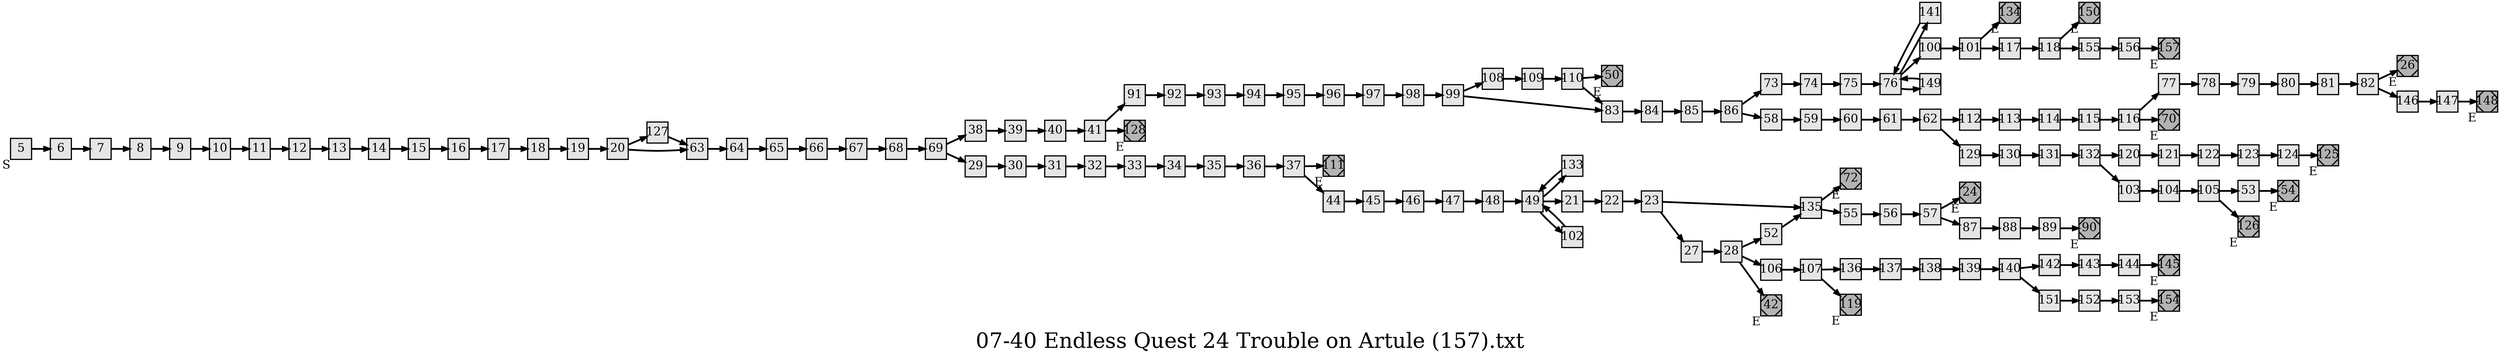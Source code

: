 digraph g{
  graph [ label="07-40 Endless Quest 24 Trouble on Artule (157).txt" rankdir=LR, ordering=out, fontsize=36, nodesep="0.35", ranksep="0.45"];
  node  [shape=rect, penwidth=2, fontsize=20, style=filled, fillcolor=grey90, margin="0,0", labelfloat=true, regular=true, fixedsize=true];
  edge  [labelfloat=true, penwidth=3, fontsize=12];

  5	[ xlabel="S" ];
  5 -> 6;
  6 -> 7;
  7 -> 8;
  8 -> 9;
  9 -> 10;
  10 -> 11;
  11 -> 12;
  12 -> 13;
  13 -> 14;
  14 -> 15;
  15 -> 16;
  16 -> 17;
  17 -> 18;
  18 -> 19;
  19 -> 20;
  20 -> 127;
  20 -> 63;
  21 -> 22;
  22 -> 23;
  23 -> 135;
  23 -> 27;
  24	[ xlabel="E", shape=Msquare, fontsize=20, fillcolor=grey70 ];
  26	[ xlabel="E", shape=Msquare, fontsize=20, fillcolor=grey70 ];
  27 -> 28;
  28 -> 52;
  28 -> 106;
  28 -> 42;
  29 -> 30;
  30 -> 31;
  31 -> 32;
  32 -> 33;
  33 -> 34;
  34 -> 35;
  35 -> 36;
  36 -> 37;
  37 -> 111;
  37 -> 44;
  38 -> 39;
  39 -> 40;
  40 -> 41;
  41 -> 91;
  41 -> 128;
  42	[ xlabel="E", shape=Msquare, fontsize=20, fillcolor=grey70 ];
  44 -> 45;
  45 -> 46;
  46 -> 47;
  47 -> 48;
  48 -> 49;
  49 -> 133;
  49 -> 21;
  49 -> 102;
  50	[ xlabel="E", shape=Msquare, fontsize=20, fillcolor=grey70 ];
  52 -> 135;
  53 -> 54;
  54	[ xlabel="E", shape=Msquare, fontsize=20, fillcolor=grey70 ];
  55 -> 56;
  56 -> 57;
  57 -> 24;
  57 -> 87;
  58 -> 59;
  59 -> 60;
  60 -> 61;
  61 -> 62;
  62 -> 112;
  62 -> 129;
  63 -> 64;
  64 -> 65;
  65 -> 66;
  66 -> 67;
  67 -> 68;
  68 -> 69;
  69 -> 38;
  69 -> 29;
  70	[ xlabel="E", shape=Msquare, fontsize=20, fillcolor=grey70 ];
  72	[ xlabel="E", shape=Msquare, fontsize=20, fillcolor=grey70 ];
  73 -> 74;
  74 -> 75;
  75 -> 76;
  76 -> 141;
  76 -> 100;
  76 -> 149;
  77 -> 78;
  78 -> 79;
  79 -> 80;
  80 -> 81;
  81 -> 82;
  82 -> 26;
  82 -> 146;
  83 -> 84;
  84 -> 85;
  85 -> 86;
  86 -> 73;
  86 -> 58;
  87 -> 88;
  88 -> 89;
  89 -> 90;
  90	[ xlabel="E", shape=Msquare, fontsize=20, fillcolor=grey70 ];
  91 -> 92;
  92 -> 93;
  93 -> 94;
  94 -> 95;
  95 -> 96;
  96 -> 97;
  97 -> 98;
  98 -> 99;
  99 -> 108;
  99 -> 83;
  100 -> 101;
  101 -> 134;
  101 -> 117;
  102 -> 49;
  103 -> 104;
  104 -> 105;
  105 -> 53;
  105 -> 126;
  106 -> 107;
  107 -> 136;
  107 -> 119;
  108 -> 109;
  109 -> 110;
  110 -> 50;
  110 -> 83;
  111	[ xlabel="E", shape=Msquare, fontsize=20, fillcolor=grey70 ];
  112 -> 113;
  113 -> 114;
  114 -> 115;
  115 -> 116;
  116 -> 77;
  116 -> 70;
  117 -> 118;
  118 -> 150;
  118 -> 155;
  119	[ xlabel="E", shape=Msquare, fontsize=20, fillcolor=grey70 ];
  120 -> 121;
  121 -> 122;
  122 -> 123;
  123 -> 124;
  124 -> 125;
  125	[ xlabel="E", shape=Msquare, fontsize=20, fillcolor=grey70 ];
  126	[ xlabel="E", shape=Msquare, fontsize=20, fillcolor=grey70 ];
  127 -> 63;
  128	[ xlabel="E", shape=Msquare, fontsize=20, fillcolor=grey70 ];
  129 -> 130;
  130 -> 131;
  131 -> 132;
  132 -> 120;
  132 -> 103;
  133 -> 49;
  134	[ xlabel="E", shape=Msquare, fontsize=20, fillcolor=grey70 ];
  135 -> 72;
  135 -> 55;
  136 -> 137;
  137 -> 138;
  138 -> 139;
  139 -> 140;
  140 -> 142;
  140 -> 151;
  141 -> 76;
  142 -> 143;
  143 -> 144;
  144 -> 145;
  145	[ xlabel="E", shape=Msquare, fontsize=20, fillcolor=grey70 ];
  146 -> 147;
  147 -> 148;
  148	[ xlabel="E", shape=Msquare, fontsize=20, fillcolor=grey70 ];
  149 -> 76;
  150	[ xlabel="E", shape=Msquare, fontsize=20, fillcolor=grey70 ];
  151 -> 152;
  152 -> 153;
  153 -> 154;
  154	[ xlabel="E", shape=Msquare, fontsize=20, fillcolor=grey70 ];
  155 -> 156;
  156 -> 157;
  157	[ xlabel="E", shape=Msquare, fontsize=20, fillcolor=grey70 ];
}

